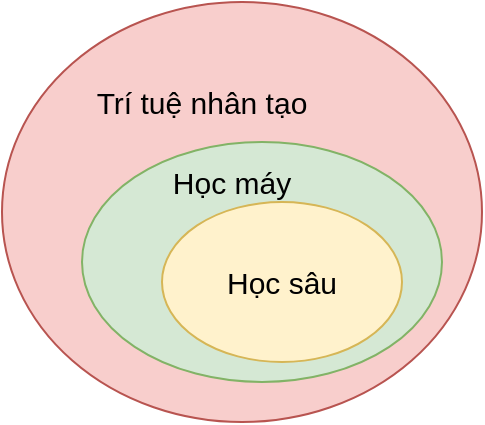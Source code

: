 <mxfile version="14.6.13" type="device"><diagram id="dwjteUJLUgfErqVzS0i9" name="Page-1"><mxGraphModel dx="1366" dy="816" grid="1" gridSize="10" guides="1" tooltips="1" connect="1" arrows="1" fold="1" page="1" pageScale="1" pageWidth="850" pageHeight="1100" math="0" shadow="0"><root><mxCell id="0"/><mxCell id="1" parent="0"/><mxCell id="FHF9cNcqwNVdEEUiI1NJ-2" value="" style="ellipse;whiteSpace=wrap;html=1;fillColor=#f8cecc;strokeColor=#b85450;" vertex="1" parent="1"><mxGeometry x="260" y="260" width="240" height="210" as="geometry"/></mxCell><mxCell id="FHF9cNcqwNVdEEUiI1NJ-3" value="" style="ellipse;whiteSpace=wrap;html=1;fillColor=#d5e8d4;strokeColor=#82b366;" vertex="1" parent="1"><mxGeometry x="300" y="330" width="180" height="120" as="geometry"/></mxCell><mxCell id="FHF9cNcqwNVdEEUiI1NJ-4" value="Học sâu" style="ellipse;whiteSpace=wrap;html=1;fillColor=#fff2cc;strokeColor=#d6b656;fontSize=15;" vertex="1" parent="1"><mxGeometry x="340" y="360" width="120" height="80" as="geometry"/></mxCell><mxCell id="FHF9cNcqwNVdEEUiI1NJ-6" value="Học máy" style="text;html=1;strokeColor=none;fillColor=none;align=center;verticalAlign=middle;whiteSpace=wrap;rounded=0;fontSize=15;" vertex="1" parent="1"><mxGeometry x="340" y="340" width="70" height="20" as="geometry"/></mxCell><mxCell id="FHF9cNcqwNVdEEUiI1NJ-7" value="Trí tuệ nhân tạo" style="text;html=1;strokeColor=none;fillColor=none;align=center;verticalAlign=middle;whiteSpace=wrap;rounded=0;fontSize=15;" vertex="1" parent="1"><mxGeometry x="295" y="300" width="130" height="20" as="geometry"/></mxCell></root></mxGraphModel></diagram></mxfile>